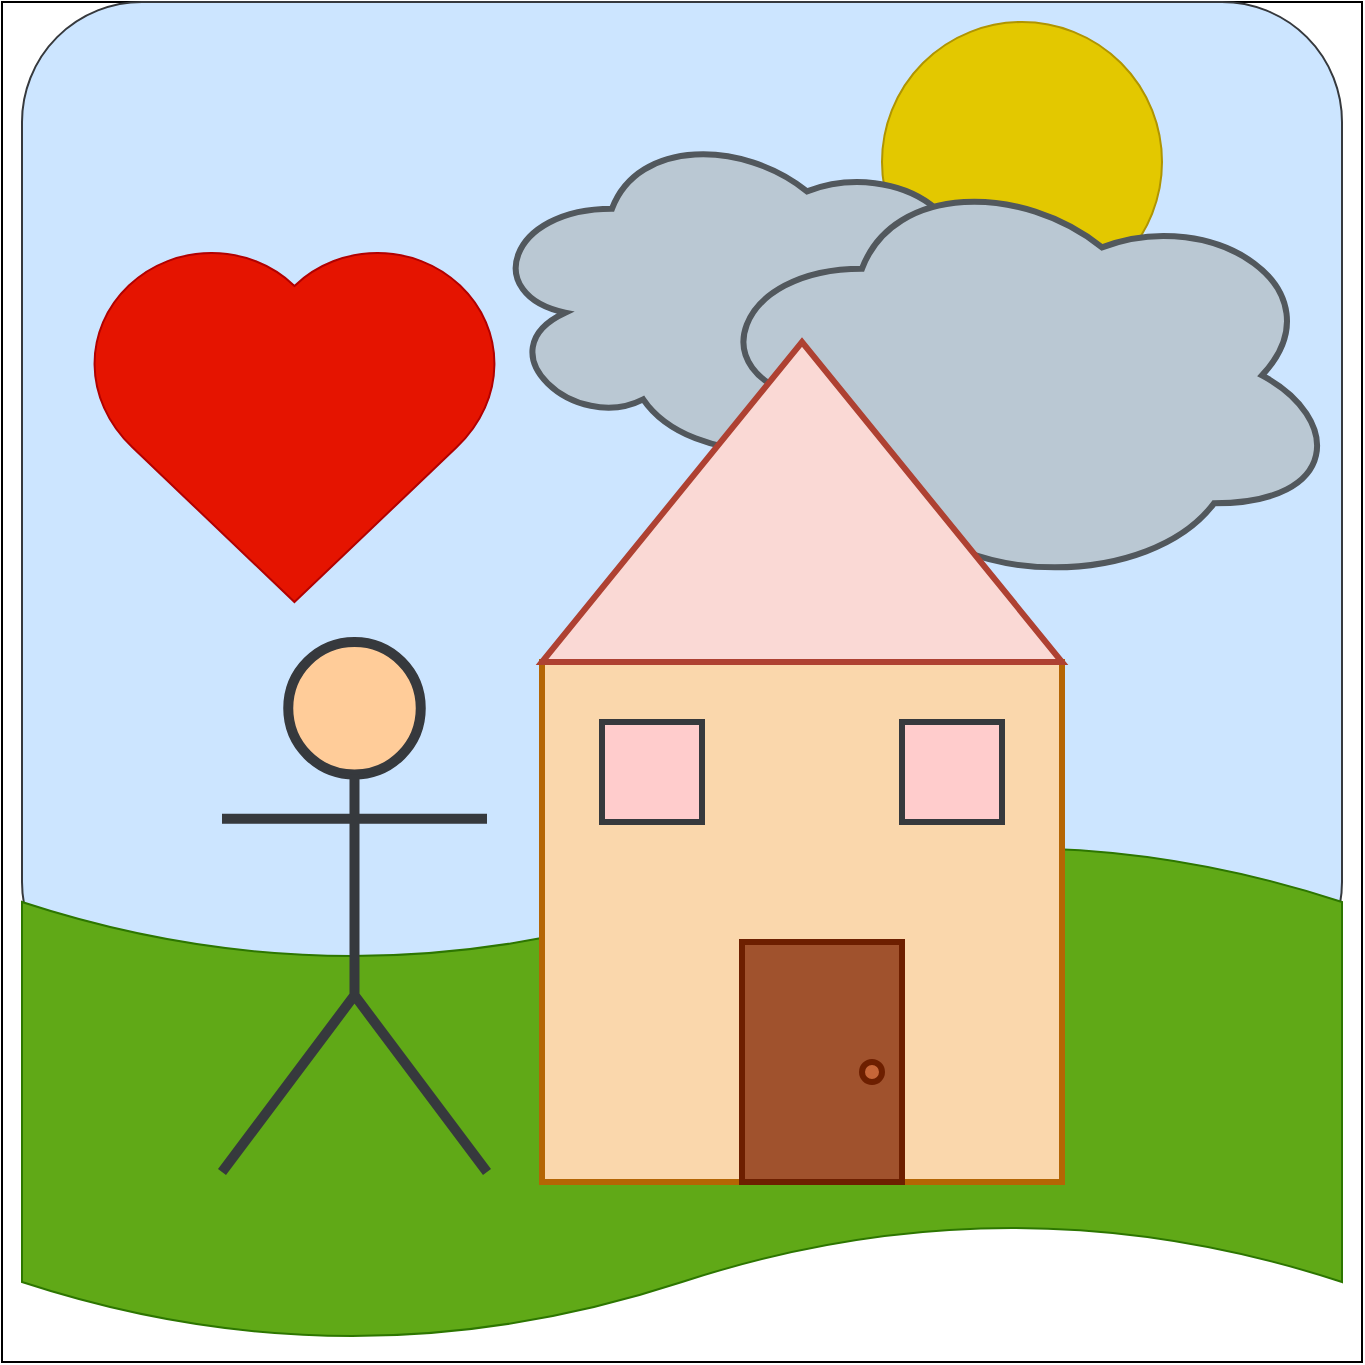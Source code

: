 <mxfile version="22.0.2" type="device">
  <diagram name="Page-1" id="9lRXaMEK25ZxOnqWaD4b">
    <mxGraphModel dx="1375" dy="853" grid="1" gridSize="10" guides="1" tooltips="1" connect="1" arrows="1" fold="1" page="1" pageScale="1" pageWidth="827" pageHeight="1169" math="0" shadow="0">
      <root>
        <mxCell id="0" />
        <mxCell id="1" parent="0" />
        <mxCell id="iOJkf18ZD9CDHNZXn40F-18" value="" style="rounded=0;whiteSpace=wrap;html=1;fillColor=none;" vertex="1" parent="1">
          <mxGeometry x="90" y="10" width="680" height="680" as="geometry" />
        </mxCell>
        <mxCell id="iOJkf18ZD9CDHNZXn40F-19" value="" style="rounded=1;whiteSpace=wrap;html=1;fillColor=#cce5ff;strokeColor=#36393d;arcSize=12;" vertex="1" parent="1">
          <mxGeometry x="100" y="10" width="660" height="500" as="geometry" />
        </mxCell>
        <mxCell id="iOJkf18ZD9CDHNZXn40F-16" value="" style="group" vertex="1" connectable="0" parent="1">
          <mxGeometry x="330" y="20" width="430" height="283.33" as="geometry" />
        </mxCell>
        <mxCell id="iOJkf18ZD9CDHNZXn40F-14" value="" style="ellipse;whiteSpace=wrap;html=1;aspect=fixed;fillColor=#e3c800;fontColor=#000000;strokeColor=#B09500;" vertex="1" parent="iOJkf18ZD9CDHNZXn40F-16">
          <mxGeometry x="200" width="140" height="140" as="geometry" />
        </mxCell>
        <mxCell id="iOJkf18ZD9CDHNZXn40F-12" value="" style="ellipse;shape=cloud;whiteSpace=wrap;html=1;fillColor=#bac8d3;strokeColor=#52585D;strokeWidth=3;" vertex="1" parent="iOJkf18ZD9CDHNZXn40F-16">
          <mxGeometry y="50" width="260" height="173.33" as="geometry" />
        </mxCell>
        <mxCell id="iOJkf18ZD9CDHNZXn40F-13" value="" style="ellipse;shape=cloud;whiteSpace=wrap;html=1;fillColor=#bac8d3;strokeColor=#52585D;strokeWidth=3;" vertex="1" parent="iOJkf18ZD9CDHNZXn40F-16">
          <mxGeometry x="110" y="70" width="320" height="213.33" as="geometry" />
        </mxCell>
        <mxCell id="iOJkf18ZD9CDHNZXn40F-15" value="" style="shape=tape;whiteSpace=wrap;html=1;size=0.24;fillColor=#60a917;fontColor=#ffffff;strokeColor=#2D7600;" vertex="1" parent="1">
          <mxGeometry x="100" y="430" width="660" height="250" as="geometry" />
        </mxCell>
        <mxCell id="iOJkf18ZD9CDHNZXn40F-1" value="" style="whiteSpace=wrap;html=1;aspect=fixed;strokeWidth=3;fillColor=#fad7ac;strokeColor=#b46504;" vertex="1" parent="1">
          <mxGeometry x="360" y="340" width="260" height="260" as="geometry" />
        </mxCell>
        <mxCell id="iOJkf18ZD9CDHNZXn40F-2" value="" style="triangle;whiteSpace=wrap;html=1;rotation=-90;fillColor=#fad9d5;strokeColor=#ae4132;strokeWidth=3;" vertex="1" parent="1">
          <mxGeometry x="410" y="130" width="160" height="260" as="geometry" />
        </mxCell>
        <mxCell id="iOJkf18ZD9CDHNZXn40F-3" value="" style="rounded=0;whiteSpace=wrap;html=1;strokeWidth=3;fillColor=#a0522d;strokeColor=#6D1F00;fontColor=#ffffff;" vertex="1" parent="1">
          <mxGeometry x="460" y="480" width="80" height="120" as="geometry" />
        </mxCell>
        <mxCell id="iOJkf18ZD9CDHNZXn40F-4" value="" style="whiteSpace=wrap;html=1;aspect=fixed;strokeWidth=3;fillColor=#ffcccc;strokeColor=#36393d;" vertex="1" parent="1">
          <mxGeometry x="390" y="370" width="50" height="50" as="geometry" />
        </mxCell>
        <mxCell id="iOJkf18ZD9CDHNZXn40F-5" value="" style="whiteSpace=wrap;html=1;aspect=fixed;strokeWidth=3;fillColor=#ffcccc;strokeColor=#36393d;" vertex="1" parent="1">
          <mxGeometry x="540" y="370" width="50" height="50" as="geometry" />
        </mxCell>
        <mxCell id="iOJkf18ZD9CDHNZXn40F-6" value="" style="ellipse;whiteSpace=wrap;html=1;aspect=fixed;strokeWidth=3;fillColor=#C76638;fontColor=#ffffff;strokeColor=#6D1F00;" vertex="1" parent="1">
          <mxGeometry x="520" y="540" width="10" height="10" as="geometry" />
        </mxCell>
        <mxCell id="iOJkf18ZD9CDHNZXn40F-8" value="" style="shape=umlActor;verticalLabelPosition=bottom;verticalAlign=top;html=1;outlineConnect=0;strokeWidth=5;fillColor=#ffcc99;strokeColor=#36393d;" vertex="1" parent="1">
          <mxGeometry x="200" y="330" width="132.5" height="265" as="geometry" />
        </mxCell>
        <mxCell id="iOJkf18ZD9CDHNZXn40F-11" value="" style="verticalLabelPosition=bottom;verticalAlign=top;html=1;shape=mxgraph.basic.heart;fillColor=#e51400;fontColor=#ffffff;strokeColor=#B20000;" vertex="1" parent="1">
          <mxGeometry x="130" y="130" width="212.5" height="180" as="geometry" />
        </mxCell>
      </root>
    </mxGraphModel>
  </diagram>
</mxfile>
